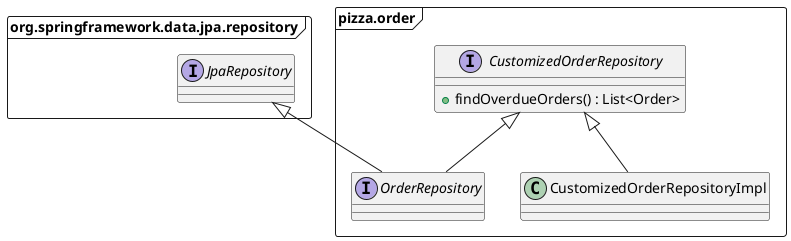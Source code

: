 @startuml
'https://plantuml.com/class-diagram
set namespaceSeparator ::

package "org.springframework.data.jpa.repository" <<Frame>> {
    interface JpaRepository {
    }
}

package "pizza.order" <<Frame>> {

    interface CustomizedOrderRepository {
        +findOverdueOrders() : List<Order>
    }
    class CustomizedOrderRepositoryImpl {
    }
    interface OrderRepository {
    }

    OrderRepository -up-|> JpaRepository
    OrderRepository -up-|> CustomizedOrderRepository
    CustomizedOrderRepositoryImpl -up-|> CustomizedOrderRepository
}


@enduml